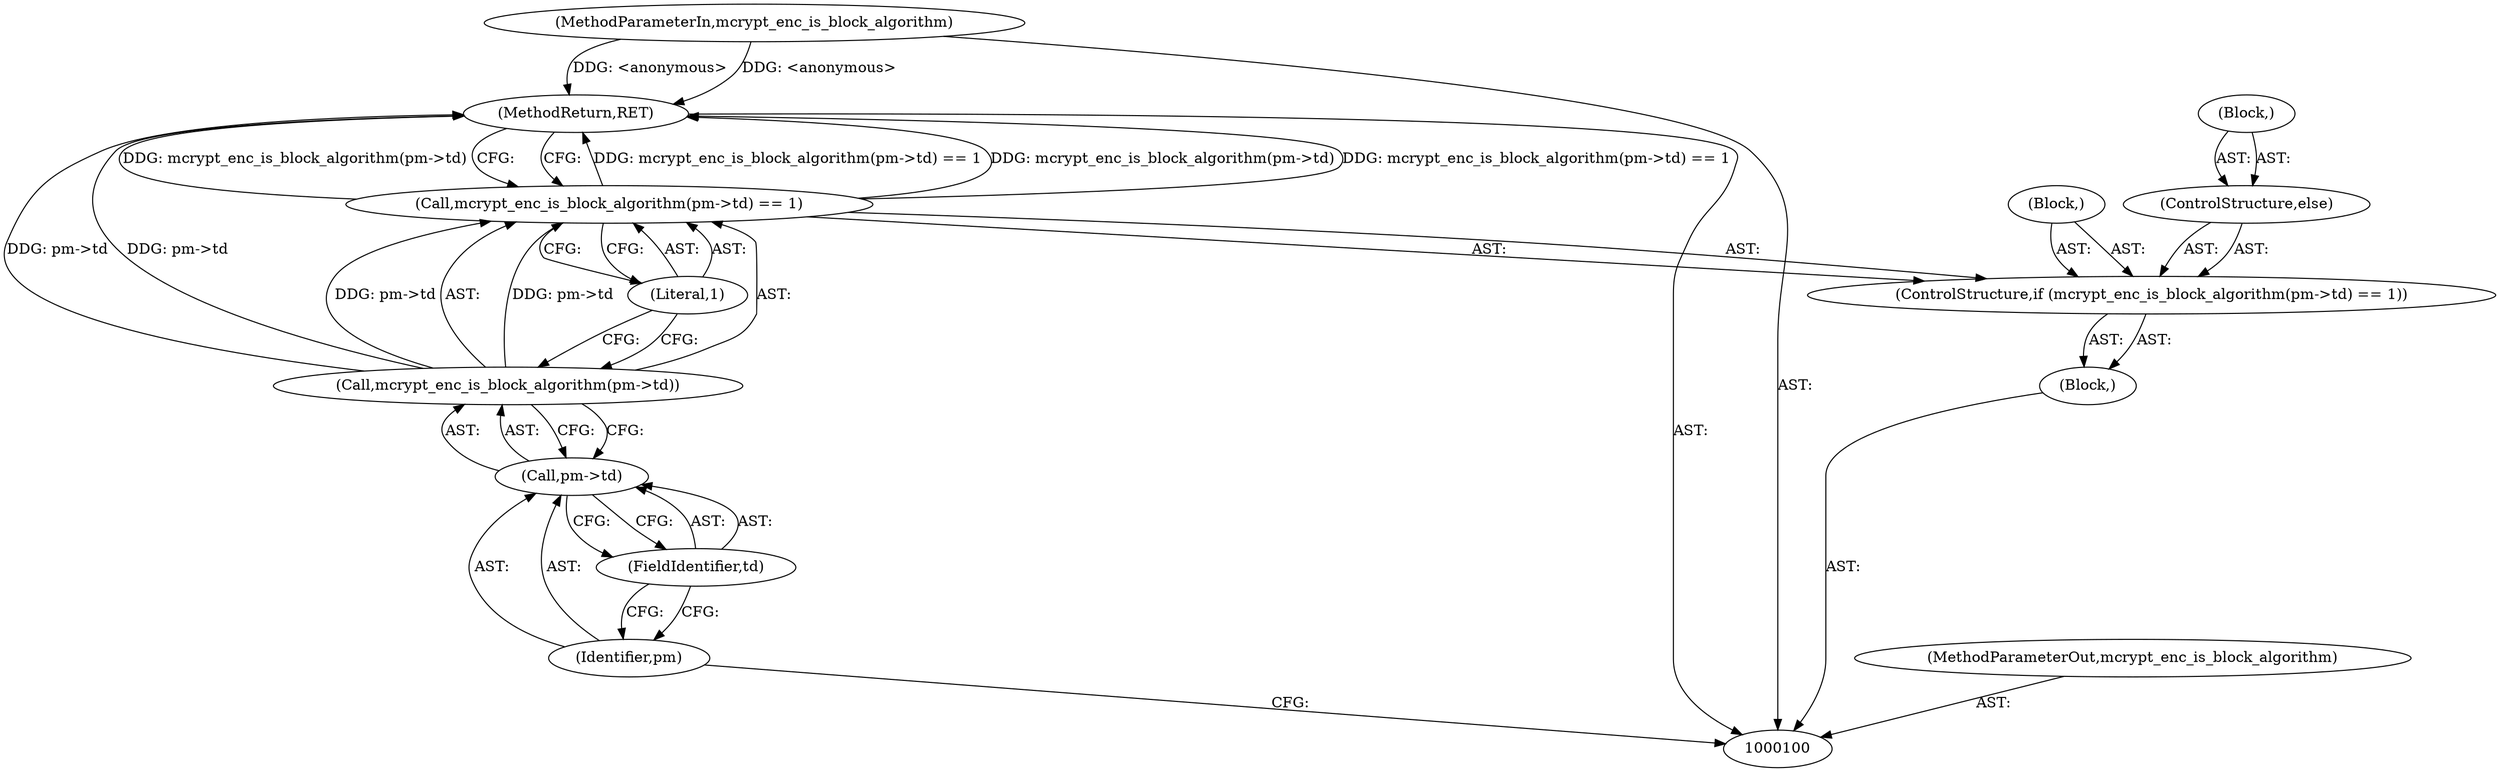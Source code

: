 digraph "0_php-src_6c5211a0cef0cc2854eaa387e0eb036e012904d0?w=1_4" {
"1000113" [label="(MethodReturn,RET)"];
"1000101" [label="(MethodParameterIn,mcrypt_enc_is_block_algorithm)"];
"1000133" [label="(MethodParameterOut,mcrypt_enc_is_block_algorithm)"];
"1000102" [label="(Block,)"];
"1000103" [label="(ControlStructure,if (mcrypt_enc_is_block_algorithm(pm->td) == 1))"];
"1000106" [label="(Call,pm->td)"];
"1000107" [label="(Identifier,pm)"];
"1000108" [label="(FieldIdentifier,td)"];
"1000109" [label="(Literal,1)"];
"1000110" [label="(Block,)"];
"1000104" [label="(Call,mcrypt_enc_is_block_algorithm(pm->td) == 1)"];
"1000105" [label="(Call,mcrypt_enc_is_block_algorithm(pm->td))"];
"1000111" [label="(ControlStructure,else)"];
"1000112" [label="(Block,)"];
"1000113" -> "1000100"  [label="AST: "];
"1000113" -> "1000104"  [label="CFG: "];
"1000104" -> "1000113"  [label="DDG: mcrypt_enc_is_block_algorithm(pm->td) == 1"];
"1000104" -> "1000113"  [label="DDG: mcrypt_enc_is_block_algorithm(pm->td)"];
"1000105" -> "1000113"  [label="DDG: pm->td"];
"1000101" -> "1000113"  [label="DDG: <anonymous>"];
"1000101" -> "1000100"  [label="AST: "];
"1000101" -> "1000113"  [label="DDG: <anonymous>"];
"1000133" -> "1000100"  [label="AST: "];
"1000102" -> "1000100"  [label="AST: "];
"1000103" -> "1000102"  [label="AST: "];
"1000103" -> "1000102"  [label="AST: "];
"1000104" -> "1000103"  [label="AST: "];
"1000110" -> "1000103"  [label="AST: "];
"1000111" -> "1000103"  [label="AST: "];
"1000106" -> "1000105"  [label="AST: "];
"1000106" -> "1000108"  [label="CFG: "];
"1000107" -> "1000106"  [label="AST: "];
"1000108" -> "1000106"  [label="AST: "];
"1000105" -> "1000106"  [label="CFG: "];
"1000107" -> "1000106"  [label="AST: "];
"1000107" -> "1000100"  [label="CFG: "];
"1000108" -> "1000107"  [label="CFG: "];
"1000108" -> "1000106"  [label="AST: "];
"1000108" -> "1000107"  [label="CFG: "];
"1000106" -> "1000108"  [label="CFG: "];
"1000109" -> "1000104"  [label="AST: "];
"1000109" -> "1000105"  [label="CFG: "];
"1000104" -> "1000109"  [label="CFG: "];
"1000110" -> "1000103"  [label="AST: "];
"1000104" -> "1000103"  [label="AST: "];
"1000104" -> "1000109"  [label="CFG: "];
"1000105" -> "1000104"  [label="AST: "];
"1000109" -> "1000104"  [label="AST: "];
"1000113" -> "1000104"  [label="CFG: "];
"1000104" -> "1000113"  [label="DDG: mcrypt_enc_is_block_algorithm(pm->td) == 1"];
"1000104" -> "1000113"  [label="DDG: mcrypt_enc_is_block_algorithm(pm->td)"];
"1000105" -> "1000104"  [label="DDG: pm->td"];
"1000105" -> "1000104"  [label="AST: "];
"1000105" -> "1000106"  [label="CFG: "];
"1000106" -> "1000105"  [label="AST: "];
"1000109" -> "1000105"  [label="CFG: "];
"1000105" -> "1000113"  [label="DDG: pm->td"];
"1000105" -> "1000104"  [label="DDG: pm->td"];
"1000111" -> "1000103"  [label="AST: "];
"1000112" -> "1000111"  [label="AST: "];
"1000112" -> "1000111"  [label="AST: "];
}
